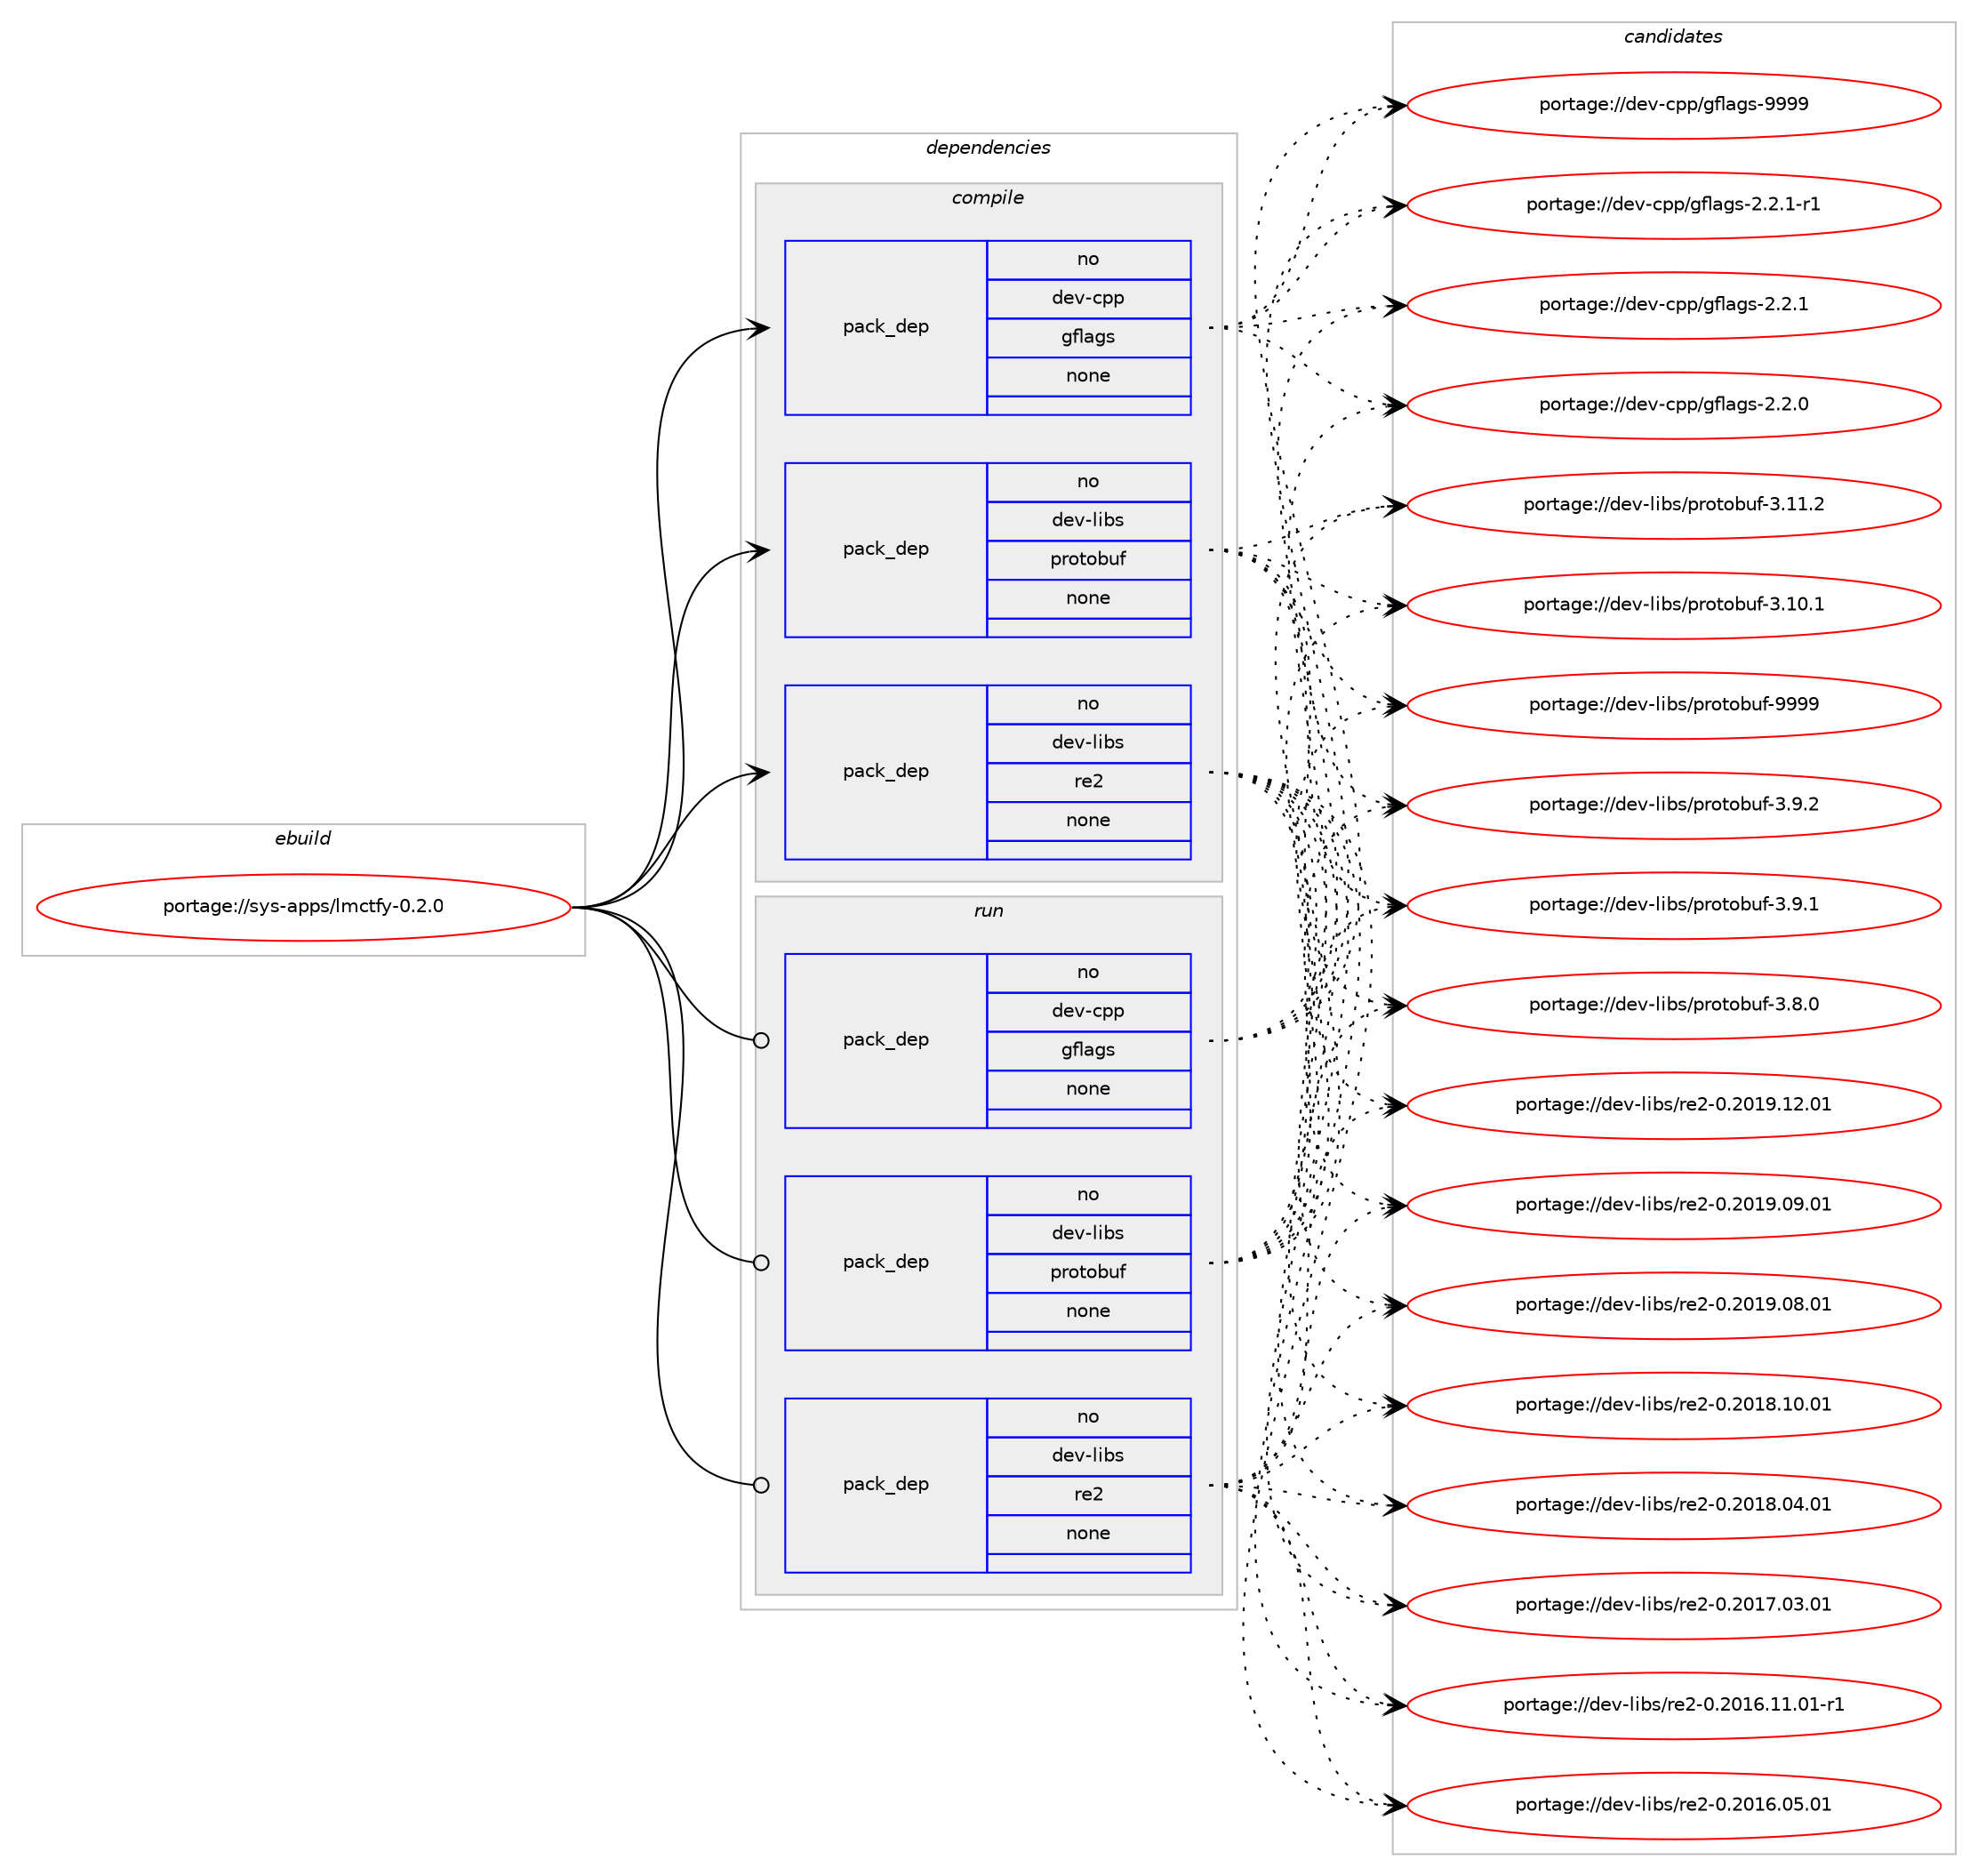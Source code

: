 digraph prolog {

# *************
# Graph options
# *************

newrank=true;
concentrate=true;
compound=true;
graph [rankdir=LR,fontname=Helvetica,fontsize=10,ranksep=1.5];#, ranksep=2.5, nodesep=0.2];
edge  [arrowhead=vee];
node  [fontname=Helvetica,fontsize=10];

# **********
# The ebuild
# **********

subgraph cluster_leftcol {
color=gray;
rank=same;
label=<<i>ebuild</i>>;
id [label="portage://sys-apps/lmctfy-0.2.0", color=red, width=4, href="../sys-apps/lmctfy-0.2.0.svg"];
}

# ****************
# The dependencies
# ****************

subgraph cluster_midcol {
color=gray;
label=<<i>dependencies</i>>;
subgraph cluster_compile {
fillcolor="#eeeeee";
style=filled;
label=<<i>compile</i>>;
subgraph pack50364 {
dependency65740 [label=<<TABLE BORDER="0" CELLBORDER="1" CELLSPACING="0" CELLPADDING="4" WIDTH="220"><TR><TD ROWSPAN="6" CELLPADDING="30">pack_dep</TD></TR><TR><TD WIDTH="110">no</TD></TR><TR><TD>dev-cpp</TD></TR><TR><TD>gflags</TD></TR><TR><TD>none</TD></TR><TR><TD></TD></TR></TABLE>>, shape=none, color=blue];
}
id:e -> dependency65740:w [weight=20,style="solid",arrowhead="vee"];
subgraph pack50365 {
dependency65741 [label=<<TABLE BORDER="0" CELLBORDER="1" CELLSPACING="0" CELLPADDING="4" WIDTH="220"><TR><TD ROWSPAN="6" CELLPADDING="30">pack_dep</TD></TR><TR><TD WIDTH="110">no</TD></TR><TR><TD>dev-libs</TD></TR><TR><TD>protobuf</TD></TR><TR><TD>none</TD></TR><TR><TD></TD></TR></TABLE>>, shape=none, color=blue];
}
id:e -> dependency65741:w [weight=20,style="solid",arrowhead="vee"];
subgraph pack50366 {
dependency65742 [label=<<TABLE BORDER="0" CELLBORDER="1" CELLSPACING="0" CELLPADDING="4" WIDTH="220"><TR><TD ROWSPAN="6" CELLPADDING="30">pack_dep</TD></TR><TR><TD WIDTH="110">no</TD></TR><TR><TD>dev-libs</TD></TR><TR><TD>re2</TD></TR><TR><TD>none</TD></TR><TR><TD></TD></TR></TABLE>>, shape=none, color=blue];
}
id:e -> dependency65742:w [weight=20,style="solid",arrowhead="vee"];
}
subgraph cluster_compileandrun {
fillcolor="#eeeeee";
style=filled;
label=<<i>compile and run</i>>;
}
subgraph cluster_run {
fillcolor="#eeeeee";
style=filled;
label=<<i>run</i>>;
subgraph pack50367 {
dependency65743 [label=<<TABLE BORDER="0" CELLBORDER="1" CELLSPACING="0" CELLPADDING="4" WIDTH="220"><TR><TD ROWSPAN="6" CELLPADDING="30">pack_dep</TD></TR><TR><TD WIDTH="110">no</TD></TR><TR><TD>dev-cpp</TD></TR><TR><TD>gflags</TD></TR><TR><TD>none</TD></TR><TR><TD></TD></TR></TABLE>>, shape=none, color=blue];
}
id:e -> dependency65743:w [weight=20,style="solid",arrowhead="odot"];
subgraph pack50368 {
dependency65744 [label=<<TABLE BORDER="0" CELLBORDER="1" CELLSPACING="0" CELLPADDING="4" WIDTH="220"><TR><TD ROWSPAN="6" CELLPADDING="30">pack_dep</TD></TR><TR><TD WIDTH="110">no</TD></TR><TR><TD>dev-libs</TD></TR><TR><TD>protobuf</TD></TR><TR><TD>none</TD></TR><TR><TD></TD></TR></TABLE>>, shape=none, color=blue];
}
id:e -> dependency65744:w [weight=20,style="solid",arrowhead="odot"];
subgraph pack50369 {
dependency65745 [label=<<TABLE BORDER="0" CELLBORDER="1" CELLSPACING="0" CELLPADDING="4" WIDTH="220"><TR><TD ROWSPAN="6" CELLPADDING="30">pack_dep</TD></TR><TR><TD WIDTH="110">no</TD></TR><TR><TD>dev-libs</TD></TR><TR><TD>re2</TD></TR><TR><TD>none</TD></TR><TR><TD></TD></TR></TABLE>>, shape=none, color=blue];
}
id:e -> dependency65745:w [weight=20,style="solid",arrowhead="odot"];
}
}

# **************
# The candidates
# **************

subgraph cluster_choices {
rank=same;
color=gray;
label=<<i>candidates</i>>;

subgraph choice50364 {
color=black;
nodesep=1;
choice100101118459911211247103102108971031154557575757 [label="portage://dev-cpp/gflags-9999", color=red, width=4,href="../dev-cpp/gflags-9999.svg"];
choice100101118459911211247103102108971031154550465046494511449 [label="portage://dev-cpp/gflags-2.2.1-r1", color=red, width=4,href="../dev-cpp/gflags-2.2.1-r1.svg"];
choice10010111845991121124710310210897103115455046504649 [label="portage://dev-cpp/gflags-2.2.1", color=red, width=4,href="../dev-cpp/gflags-2.2.1.svg"];
choice10010111845991121124710310210897103115455046504648 [label="portage://dev-cpp/gflags-2.2.0", color=red, width=4,href="../dev-cpp/gflags-2.2.0.svg"];
dependency65740:e -> choice100101118459911211247103102108971031154557575757:w [style=dotted,weight="100"];
dependency65740:e -> choice100101118459911211247103102108971031154550465046494511449:w [style=dotted,weight="100"];
dependency65740:e -> choice10010111845991121124710310210897103115455046504649:w [style=dotted,weight="100"];
dependency65740:e -> choice10010111845991121124710310210897103115455046504648:w [style=dotted,weight="100"];
}
subgraph choice50365 {
color=black;
nodesep=1;
choice100101118451081059811547112114111116111981171024557575757 [label="portage://dev-libs/protobuf-9999", color=red, width=4,href="../dev-libs/protobuf-9999.svg"];
choice10010111845108105981154711211411111611198117102455146574650 [label="portage://dev-libs/protobuf-3.9.2", color=red, width=4,href="../dev-libs/protobuf-3.9.2.svg"];
choice10010111845108105981154711211411111611198117102455146574649 [label="portage://dev-libs/protobuf-3.9.1", color=red, width=4,href="../dev-libs/protobuf-3.9.1.svg"];
choice10010111845108105981154711211411111611198117102455146564648 [label="portage://dev-libs/protobuf-3.8.0", color=red, width=4,href="../dev-libs/protobuf-3.8.0.svg"];
choice1001011184510810598115471121141111161119811710245514649494650 [label="portage://dev-libs/protobuf-3.11.2", color=red, width=4,href="../dev-libs/protobuf-3.11.2.svg"];
choice1001011184510810598115471121141111161119811710245514649484649 [label="portage://dev-libs/protobuf-3.10.1", color=red, width=4,href="../dev-libs/protobuf-3.10.1.svg"];
dependency65741:e -> choice100101118451081059811547112114111116111981171024557575757:w [style=dotted,weight="100"];
dependency65741:e -> choice10010111845108105981154711211411111611198117102455146574650:w [style=dotted,weight="100"];
dependency65741:e -> choice10010111845108105981154711211411111611198117102455146574649:w [style=dotted,weight="100"];
dependency65741:e -> choice10010111845108105981154711211411111611198117102455146564648:w [style=dotted,weight="100"];
dependency65741:e -> choice1001011184510810598115471121141111161119811710245514649494650:w [style=dotted,weight="100"];
dependency65741:e -> choice1001011184510810598115471121141111161119811710245514649484649:w [style=dotted,weight="100"];
}
subgraph choice50366 {
color=black;
nodesep=1;
choice1001011184510810598115471141015045484650484957464950464849 [label="portage://dev-libs/re2-0.2019.12.01", color=red, width=4,href="../dev-libs/re2-0.2019.12.01.svg"];
choice1001011184510810598115471141015045484650484957464857464849 [label="portage://dev-libs/re2-0.2019.09.01", color=red, width=4,href="../dev-libs/re2-0.2019.09.01.svg"];
choice1001011184510810598115471141015045484650484957464856464849 [label="portage://dev-libs/re2-0.2019.08.01", color=red, width=4,href="../dev-libs/re2-0.2019.08.01.svg"];
choice1001011184510810598115471141015045484650484956464948464849 [label="portage://dev-libs/re2-0.2018.10.01", color=red, width=4,href="../dev-libs/re2-0.2018.10.01.svg"];
choice1001011184510810598115471141015045484650484956464852464849 [label="portage://dev-libs/re2-0.2018.04.01", color=red, width=4,href="../dev-libs/re2-0.2018.04.01.svg"];
choice1001011184510810598115471141015045484650484955464851464849 [label="portage://dev-libs/re2-0.2017.03.01", color=red, width=4,href="../dev-libs/re2-0.2017.03.01.svg"];
choice10010111845108105981154711410150454846504849544649494648494511449 [label="portage://dev-libs/re2-0.2016.11.01-r1", color=red, width=4,href="../dev-libs/re2-0.2016.11.01-r1.svg"];
choice1001011184510810598115471141015045484650484954464853464849 [label="portage://dev-libs/re2-0.2016.05.01", color=red, width=4,href="../dev-libs/re2-0.2016.05.01.svg"];
dependency65742:e -> choice1001011184510810598115471141015045484650484957464950464849:w [style=dotted,weight="100"];
dependency65742:e -> choice1001011184510810598115471141015045484650484957464857464849:w [style=dotted,weight="100"];
dependency65742:e -> choice1001011184510810598115471141015045484650484957464856464849:w [style=dotted,weight="100"];
dependency65742:e -> choice1001011184510810598115471141015045484650484956464948464849:w [style=dotted,weight="100"];
dependency65742:e -> choice1001011184510810598115471141015045484650484956464852464849:w [style=dotted,weight="100"];
dependency65742:e -> choice1001011184510810598115471141015045484650484955464851464849:w [style=dotted,weight="100"];
dependency65742:e -> choice10010111845108105981154711410150454846504849544649494648494511449:w [style=dotted,weight="100"];
dependency65742:e -> choice1001011184510810598115471141015045484650484954464853464849:w [style=dotted,weight="100"];
}
subgraph choice50367 {
color=black;
nodesep=1;
choice100101118459911211247103102108971031154557575757 [label="portage://dev-cpp/gflags-9999", color=red, width=4,href="../dev-cpp/gflags-9999.svg"];
choice100101118459911211247103102108971031154550465046494511449 [label="portage://dev-cpp/gflags-2.2.1-r1", color=red, width=4,href="../dev-cpp/gflags-2.2.1-r1.svg"];
choice10010111845991121124710310210897103115455046504649 [label="portage://dev-cpp/gflags-2.2.1", color=red, width=4,href="../dev-cpp/gflags-2.2.1.svg"];
choice10010111845991121124710310210897103115455046504648 [label="portage://dev-cpp/gflags-2.2.0", color=red, width=4,href="../dev-cpp/gflags-2.2.0.svg"];
dependency65743:e -> choice100101118459911211247103102108971031154557575757:w [style=dotted,weight="100"];
dependency65743:e -> choice100101118459911211247103102108971031154550465046494511449:w [style=dotted,weight="100"];
dependency65743:e -> choice10010111845991121124710310210897103115455046504649:w [style=dotted,weight="100"];
dependency65743:e -> choice10010111845991121124710310210897103115455046504648:w [style=dotted,weight="100"];
}
subgraph choice50368 {
color=black;
nodesep=1;
choice100101118451081059811547112114111116111981171024557575757 [label="portage://dev-libs/protobuf-9999", color=red, width=4,href="../dev-libs/protobuf-9999.svg"];
choice10010111845108105981154711211411111611198117102455146574650 [label="portage://dev-libs/protobuf-3.9.2", color=red, width=4,href="../dev-libs/protobuf-3.9.2.svg"];
choice10010111845108105981154711211411111611198117102455146574649 [label="portage://dev-libs/protobuf-3.9.1", color=red, width=4,href="../dev-libs/protobuf-3.9.1.svg"];
choice10010111845108105981154711211411111611198117102455146564648 [label="portage://dev-libs/protobuf-3.8.0", color=red, width=4,href="../dev-libs/protobuf-3.8.0.svg"];
choice1001011184510810598115471121141111161119811710245514649494650 [label="portage://dev-libs/protobuf-3.11.2", color=red, width=4,href="../dev-libs/protobuf-3.11.2.svg"];
choice1001011184510810598115471121141111161119811710245514649484649 [label="portage://dev-libs/protobuf-3.10.1", color=red, width=4,href="../dev-libs/protobuf-3.10.1.svg"];
dependency65744:e -> choice100101118451081059811547112114111116111981171024557575757:w [style=dotted,weight="100"];
dependency65744:e -> choice10010111845108105981154711211411111611198117102455146574650:w [style=dotted,weight="100"];
dependency65744:e -> choice10010111845108105981154711211411111611198117102455146574649:w [style=dotted,weight="100"];
dependency65744:e -> choice10010111845108105981154711211411111611198117102455146564648:w [style=dotted,weight="100"];
dependency65744:e -> choice1001011184510810598115471121141111161119811710245514649494650:w [style=dotted,weight="100"];
dependency65744:e -> choice1001011184510810598115471121141111161119811710245514649484649:w [style=dotted,weight="100"];
}
subgraph choice50369 {
color=black;
nodesep=1;
choice1001011184510810598115471141015045484650484957464950464849 [label="portage://dev-libs/re2-0.2019.12.01", color=red, width=4,href="../dev-libs/re2-0.2019.12.01.svg"];
choice1001011184510810598115471141015045484650484957464857464849 [label="portage://dev-libs/re2-0.2019.09.01", color=red, width=4,href="../dev-libs/re2-0.2019.09.01.svg"];
choice1001011184510810598115471141015045484650484957464856464849 [label="portage://dev-libs/re2-0.2019.08.01", color=red, width=4,href="../dev-libs/re2-0.2019.08.01.svg"];
choice1001011184510810598115471141015045484650484956464948464849 [label="portage://dev-libs/re2-0.2018.10.01", color=red, width=4,href="../dev-libs/re2-0.2018.10.01.svg"];
choice1001011184510810598115471141015045484650484956464852464849 [label="portage://dev-libs/re2-0.2018.04.01", color=red, width=4,href="../dev-libs/re2-0.2018.04.01.svg"];
choice1001011184510810598115471141015045484650484955464851464849 [label="portage://dev-libs/re2-0.2017.03.01", color=red, width=4,href="../dev-libs/re2-0.2017.03.01.svg"];
choice10010111845108105981154711410150454846504849544649494648494511449 [label="portage://dev-libs/re2-0.2016.11.01-r1", color=red, width=4,href="../dev-libs/re2-0.2016.11.01-r1.svg"];
choice1001011184510810598115471141015045484650484954464853464849 [label="portage://dev-libs/re2-0.2016.05.01", color=red, width=4,href="../dev-libs/re2-0.2016.05.01.svg"];
dependency65745:e -> choice1001011184510810598115471141015045484650484957464950464849:w [style=dotted,weight="100"];
dependency65745:e -> choice1001011184510810598115471141015045484650484957464857464849:w [style=dotted,weight="100"];
dependency65745:e -> choice1001011184510810598115471141015045484650484957464856464849:w [style=dotted,weight="100"];
dependency65745:e -> choice1001011184510810598115471141015045484650484956464948464849:w [style=dotted,weight="100"];
dependency65745:e -> choice1001011184510810598115471141015045484650484956464852464849:w [style=dotted,weight="100"];
dependency65745:e -> choice1001011184510810598115471141015045484650484955464851464849:w [style=dotted,weight="100"];
dependency65745:e -> choice10010111845108105981154711410150454846504849544649494648494511449:w [style=dotted,weight="100"];
dependency65745:e -> choice1001011184510810598115471141015045484650484954464853464849:w [style=dotted,weight="100"];
}
}

}
